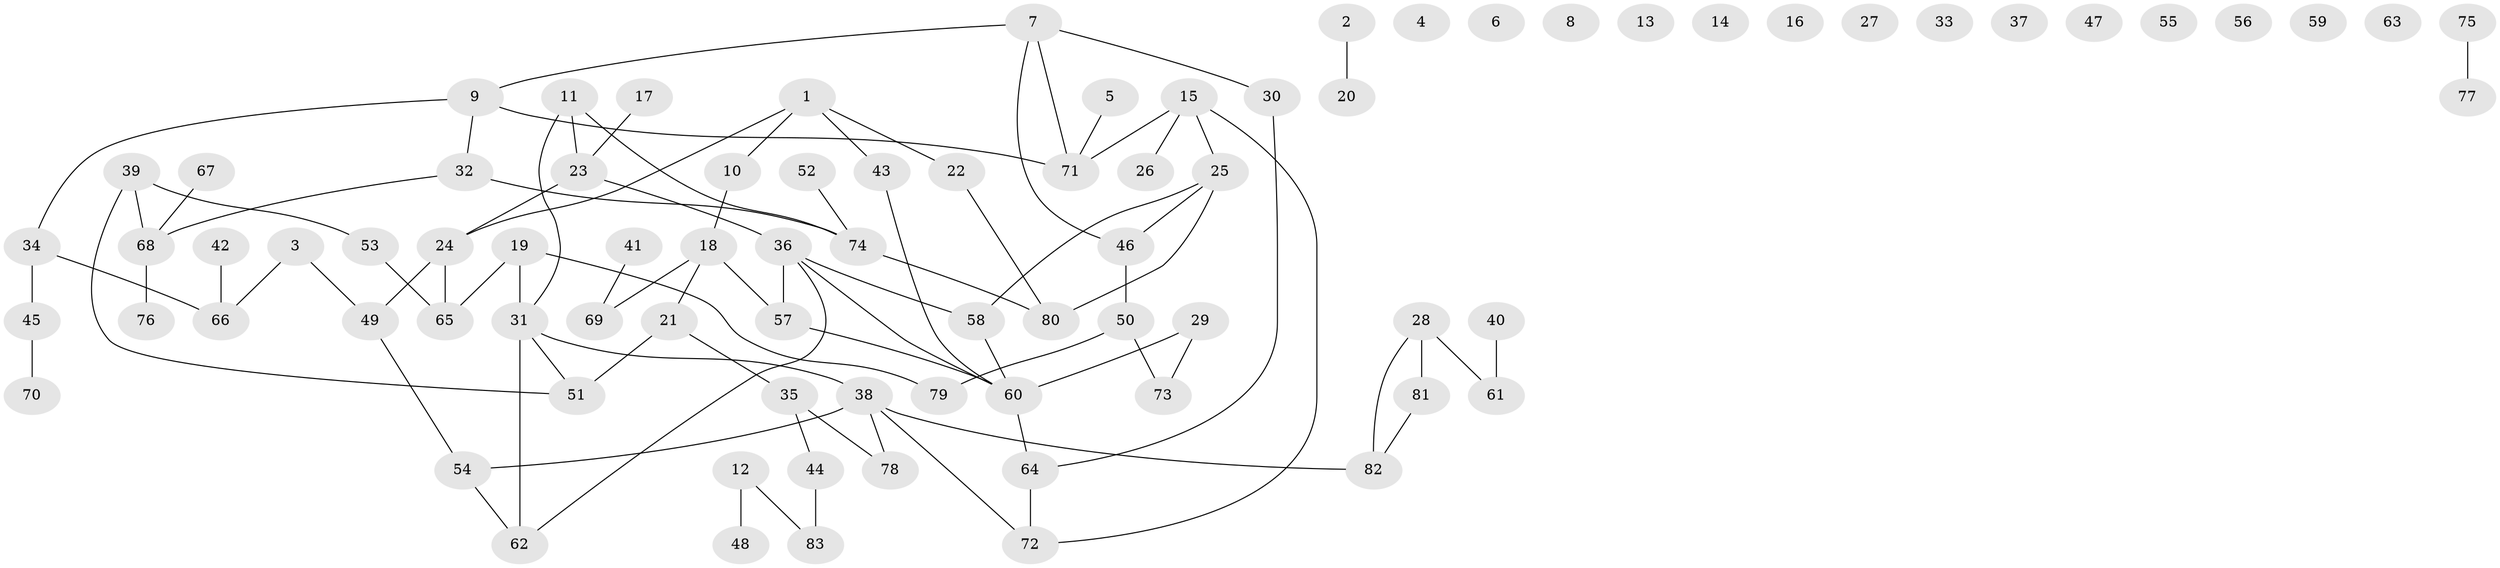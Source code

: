// coarse degree distribution, {4: 0.08771929824561403, 0: 0.2807017543859649, 3: 0.17543859649122806, 1: 0.14035087719298245, 5: 0.08771929824561403, 2: 0.17543859649122806, 6: 0.03508771929824561, 7: 0.017543859649122806}
// Generated by graph-tools (version 1.1) at 2025/23/03/03/25 07:23:24]
// undirected, 83 vertices, 90 edges
graph export_dot {
graph [start="1"]
  node [color=gray90,style=filled];
  1;
  2;
  3;
  4;
  5;
  6;
  7;
  8;
  9;
  10;
  11;
  12;
  13;
  14;
  15;
  16;
  17;
  18;
  19;
  20;
  21;
  22;
  23;
  24;
  25;
  26;
  27;
  28;
  29;
  30;
  31;
  32;
  33;
  34;
  35;
  36;
  37;
  38;
  39;
  40;
  41;
  42;
  43;
  44;
  45;
  46;
  47;
  48;
  49;
  50;
  51;
  52;
  53;
  54;
  55;
  56;
  57;
  58;
  59;
  60;
  61;
  62;
  63;
  64;
  65;
  66;
  67;
  68;
  69;
  70;
  71;
  72;
  73;
  74;
  75;
  76;
  77;
  78;
  79;
  80;
  81;
  82;
  83;
  1 -- 10;
  1 -- 22;
  1 -- 24;
  1 -- 43;
  2 -- 20;
  3 -- 49;
  3 -- 66;
  5 -- 71;
  7 -- 9;
  7 -- 30;
  7 -- 46;
  7 -- 71;
  9 -- 32;
  9 -- 34;
  9 -- 71;
  10 -- 18;
  11 -- 23;
  11 -- 31;
  11 -- 74;
  12 -- 48;
  12 -- 83;
  15 -- 25;
  15 -- 26;
  15 -- 71;
  15 -- 72;
  17 -- 23;
  18 -- 21;
  18 -- 57;
  18 -- 69;
  19 -- 31;
  19 -- 65;
  19 -- 79;
  21 -- 35;
  21 -- 51;
  22 -- 80;
  23 -- 24;
  23 -- 36;
  24 -- 49;
  24 -- 65;
  25 -- 46;
  25 -- 58;
  25 -- 80;
  28 -- 61;
  28 -- 81;
  28 -- 82;
  29 -- 60;
  29 -- 73;
  30 -- 64;
  31 -- 38;
  31 -- 51;
  31 -- 62;
  32 -- 68;
  32 -- 74;
  34 -- 45;
  34 -- 66;
  35 -- 44;
  35 -- 78;
  36 -- 57;
  36 -- 58;
  36 -- 60;
  36 -- 62;
  38 -- 54;
  38 -- 72;
  38 -- 78;
  38 -- 82;
  39 -- 51;
  39 -- 53;
  39 -- 68;
  40 -- 61;
  41 -- 69;
  42 -- 66;
  43 -- 60;
  44 -- 83;
  45 -- 70;
  46 -- 50;
  49 -- 54;
  50 -- 73;
  50 -- 79;
  52 -- 74;
  53 -- 65;
  54 -- 62;
  57 -- 60;
  58 -- 60;
  60 -- 64;
  64 -- 72;
  67 -- 68;
  68 -- 76;
  74 -- 80;
  75 -- 77;
  81 -- 82;
}
